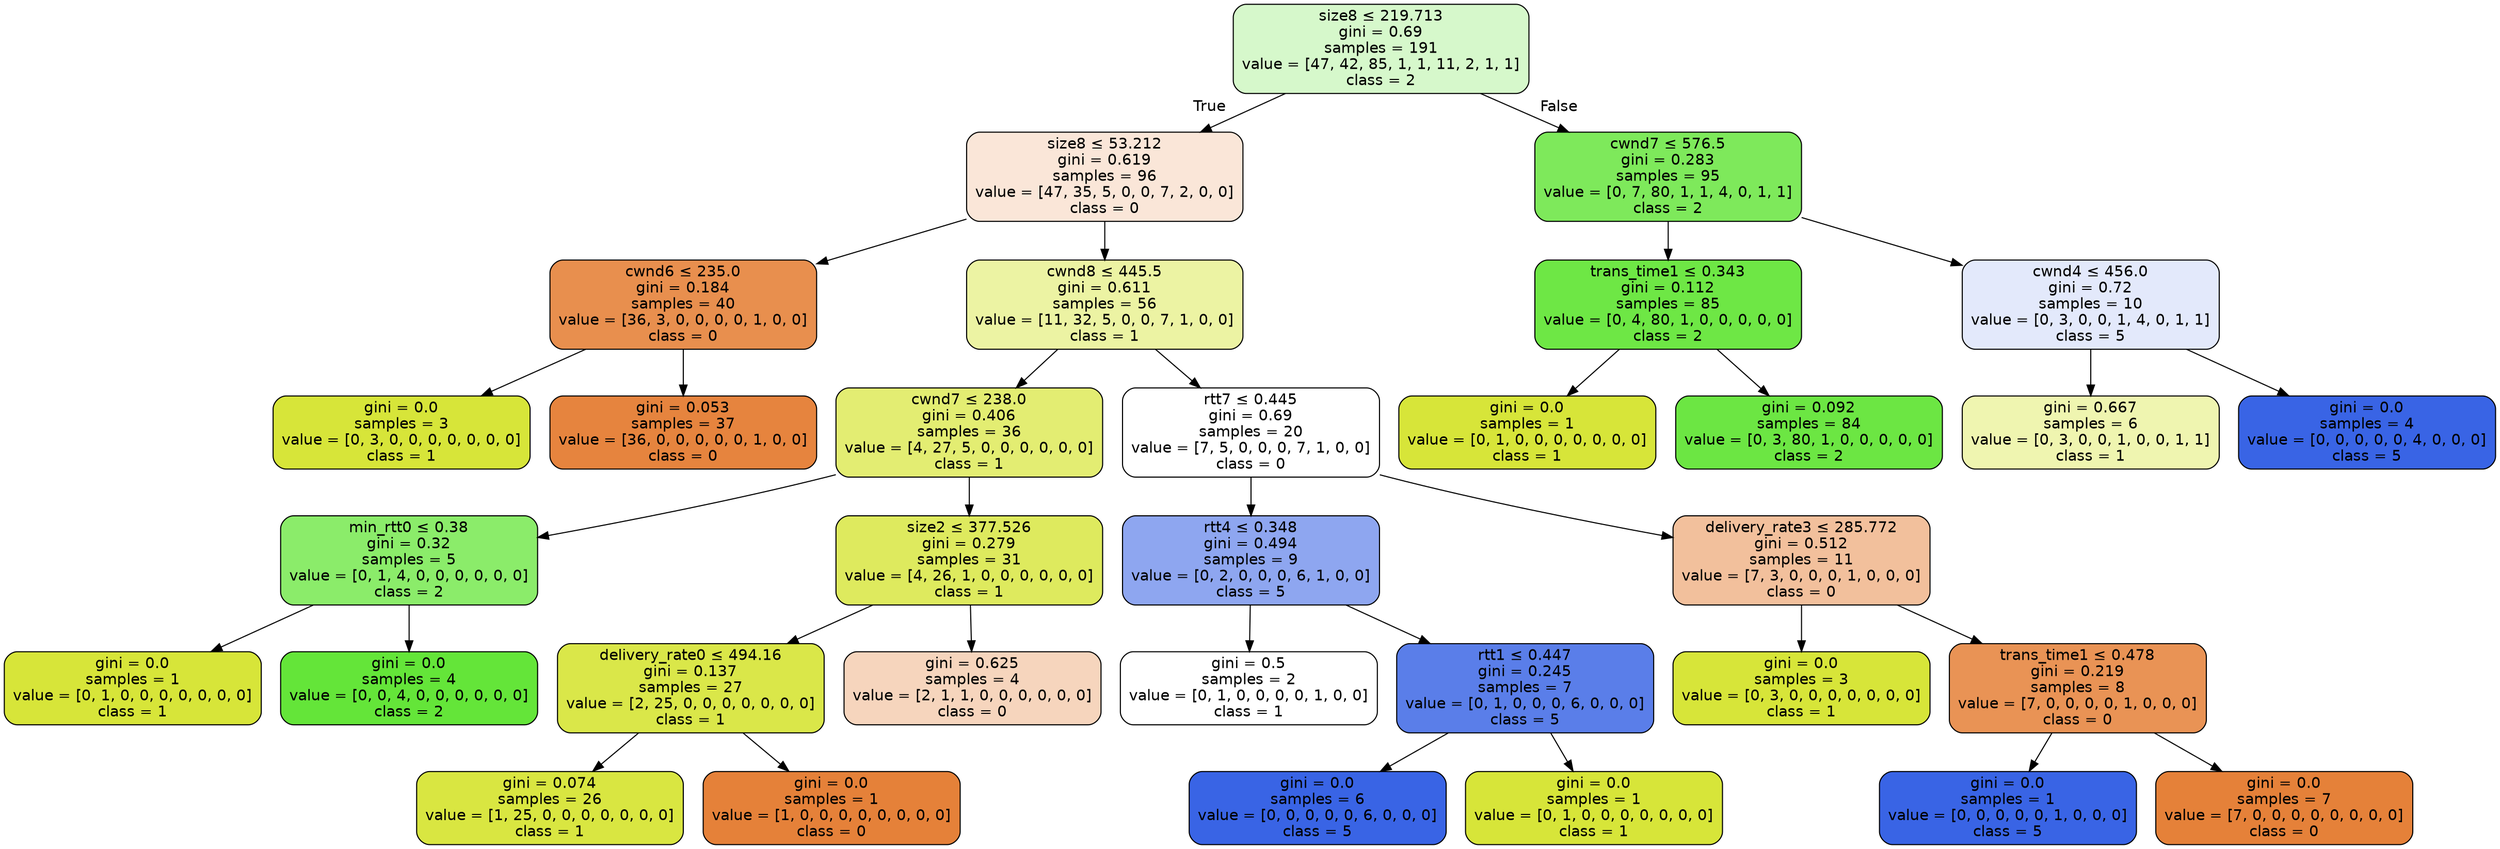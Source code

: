 digraph Tree {
node [shape=box, style="filled, rounded", color="black", fontname="helvetica"] ;
edge [fontname="helvetica"] ;
0 [label=<size8 &le; 219.713<br/>gini = 0.69<br/>samples = 191<br/>value = [47, 42, 85, 1, 1, 11, 2, 1, 1]<br/>class = 2>, fillcolor="#d6f8cb"] ;
1 [label=<size8 &le; 53.212<br/>gini = 0.619<br/>samples = 96<br/>value = [47, 35, 5, 0, 0, 7, 2, 0, 0]<br/>class = 0>, fillcolor="#fae6d8"] ;
0 -> 1 [labeldistance=2.5, labelangle=45, headlabel="True"] ;
2 [label=<cwnd6 &le; 235.0<br/>gini = 0.184<br/>samples = 40<br/>value = [36, 3, 0, 0, 0, 0, 1, 0, 0]<br/>class = 0>, fillcolor="#e88f4e"] ;
1 -> 2 ;
3 [label=<gini = 0.0<br/>samples = 3<br/>value = [0, 3, 0, 0, 0, 0, 0, 0, 0]<br/>class = 1>, fillcolor="#d7e539"] ;
2 -> 3 ;
4 [label=<gini = 0.053<br/>samples = 37<br/>value = [36, 0, 0, 0, 0, 0, 1, 0, 0]<br/>class = 0>, fillcolor="#e6843e"] ;
2 -> 4 ;
5 [label=<cwnd8 &le; 445.5<br/>gini = 0.611<br/>samples = 56<br/>value = [11, 32, 5, 0, 0, 7, 1, 0, 0]<br/>class = 1>, fillcolor="#ecf3a3"] ;
1 -> 5 ;
6 [label=<cwnd7 &le; 238.0<br/>gini = 0.406<br/>samples = 36<br/>value = [4, 27, 5, 0, 0, 0, 0, 0, 0]<br/>class = 1>, fillcolor="#e3ed72"] ;
5 -> 6 ;
7 [label=<min_rtt0 &le; 0.38<br/>gini = 0.32<br/>samples = 5<br/>value = [0, 1, 4, 0, 0, 0, 0, 0, 0]<br/>class = 2>, fillcolor="#8bec6a"] ;
6 -> 7 ;
8 [label=<gini = 0.0<br/>samples = 1<br/>value = [0, 1, 0, 0, 0, 0, 0, 0, 0]<br/>class = 1>, fillcolor="#d7e539"] ;
7 -> 8 ;
9 [label=<gini = 0.0<br/>samples = 4<br/>value = [0, 0, 4, 0, 0, 0, 0, 0, 0]<br/>class = 2>, fillcolor="#64e539"] ;
7 -> 9 ;
10 [label=<size2 &le; 377.526<br/>gini = 0.279<br/>samples = 31<br/>value = [4, 26, 1, 0, 0, 0, 0, 0, 0]<br/>class = 1>, fillcolor="#deea5e"] ;
6 -> 10 ;
11 [label=<delivery_rate0 &le; 494.16<br/>gini = 0.137<br/>samples = 27<br/>value = [2, 25, 0, 0, 0, 0, 0, 0, 0]<br/>class = 1>, fillcolor="#dae749"] ;
10 -> 11 ;
12 [label=<gini = 0.074<br/>samples = 26<br/>value = [1, 25, 0, 0, 0, 0, 0, 0, 0]<br/>class = 1>, fillcolor="#d9e641"] ;
11 -> 12 ;
13 [label=<gini = 0.0<br/>samples = 1<br/>value = [1, 0, 0, 0, 0, 0, 0, 0, 0]<br/>class = 0>, fillcolor="#e58139"] ;
11 -> 13 ;
14 [label=<gini = 0.625<br/>samples = 4<br/>value = [2, 1, 1, 0, 0, 0, 0, 0, 0]<br/>class = 0>, fillcolor="#f6d5bd"] ;
10 -> 14 ;
15 [label=<rtt7 &le; 0.445<br/>gini = 0.69<br/>samples = 20<br/>value = [7, 5, 0, 0, 0, 7, 1, 0, 0]<br/>class = 0>, fillcolor="#ffffff"] ;
5 -> 15 ;
16 [label=<rtt4 &le; 0.348<br/>gini = 0.494<br/>samples = 9<br/>value = [0, 2, 0, 0, 0, 6, 1, 0, 0]<br/>class = 5>, fillcolor="#8ea6f0"] ;
15 -> 16 ;
17 [label=<gini = 0.5<br/>samples = 2<br/>value = [0, 1, 0, 0, 0, 0, 1, 0, 0]<br/>class = 1>, fillcolor="#ffffff"] ;
16 -> 17 ;
18 [label=<rtt1 &le; 0.447<br/>gini = 0.245<br/>samples = 7<br/>value = [0, 1, 0, 0, 0, 6, 0, 0, 0]<br/>class = 5>, fillcolor="#5a7ee9"] ;
16 -> 18 ;
19 [label=<gini = 0.0<br/>samples = 6<br/>value = [0, 0, 0, 0, 0, 6, 0, 0, 0]<br/>class = 5>, fillcolor="#3964e5"] ;
18 -> 19 ;
20 [label=<gini = 0.0<br/>samples = 1<br/>value = [0, 1, 0, 0, 0, 0, 0, 0, 0]<br/>class = 1>, fillcolor="#d7e539"] ;
18 -> 20 ;
21 [label=<delivery_rate3 &le; 285.772<br/>gini = 0.512<br/>samples = 11<br/>value = [7, 3, 0, 0, 0, 1, 0, 0, 0]<br/>class = 0>, fillcolor="#f2c09c"] ;
15 -> 21 ;
22 [label=<gini = 0.0<br/>samples = 3<br/>value = [0, 3, 0, 0, 0, 0, 0, 0, 0]<br/>class = 1>, fillcolor="#d7e539"] ;
21 -> 22 ;
23 [label=<trans_time1 &le; 0.478<br/>gini = 0.219<br/>samples = 8<br/>value = [7, 0, 0, 0, 0, 1, 0, 0, 0]<br/>class = 0>, fillcolor="#e99355"] ;
21 -> 23 ;
24 [label=<gini = 0.0<br/>samples = 1<br/>value = [0, 0, 0, 0, 0, 1, 0, 0, 0]<br/>class = 5>, fillcolor="#3964e5"] ;
23 -> 24 ;
25 [label=<gini = 0.0<br/>samples = 7<br/>value = [7, 0, 0, 0, 0, 0, 0, 0, 0]<br/>class = 0>, fillcolor="#e58139"] ;
23 -> 25 ;
26 [label=<cwnd7 &le; 576.5<br/>gini = 0.283<br/>samples = 95<br/>value = [0, 7, 80, 1, 1, 4, 0, 1, 1]<br/>class = 2>, fillcolor="#7ee95b"] ;
0 -> 26 [labeldistance=2.5, labelangle=-45, headlabel="False"] ;
27 [label=<trans_time1 &le; 0.343<br/>gini = 0.112<br/>samples = 85<br/>value = [0, 4, 80, 1, 0, 0, 0, 0, 0]<br/>class = 2>, fillcolor="#6ee745"] ;
26 -> 27 ;
28 [label=<gini = 0.0<br/>samples = 1<br/>value = [0, 1, 0, 0, 0, 0, 0, 0, 0]<br/>class = 1>, fillcolor="#d7e539"] ;
27 -> 28 ;
29 [label=<gini = 0.092<br/>samples = 84<br/>value = [0, 3, 80, 1, 0, 0, 0, 0, 0]<br/>class = 2>, fillcolor="#6ce643"] ;
27 -> 29 ;
30 [label=<cwnd4 &le; 456.0<br/>gini = 0.72<br/>samples = 10<br/>value = [0, 3, 0, 0, 1, 4, 0, 1, 1]<br/>class = 5>, fillcolor="#e3e9fb"] ;
26 -> 30 ;
31 [label=<gini = 0.667<br/>samples = 6<br/>value = [0, 3, 0, 0, 1, 0, 0, 1, 1]<br/>class = 1>, fillcolor="#eff5b0"] ;
30 -> 31 ;
32 [label=<gini = 0.0<br/>samples = 4<br/>value = [0, 0, 0, 0, 0, 4, 0, 0, 0]<br/>class = 5>, fillcolor="#3964e5"] ;
30 -> 32 ;
}
